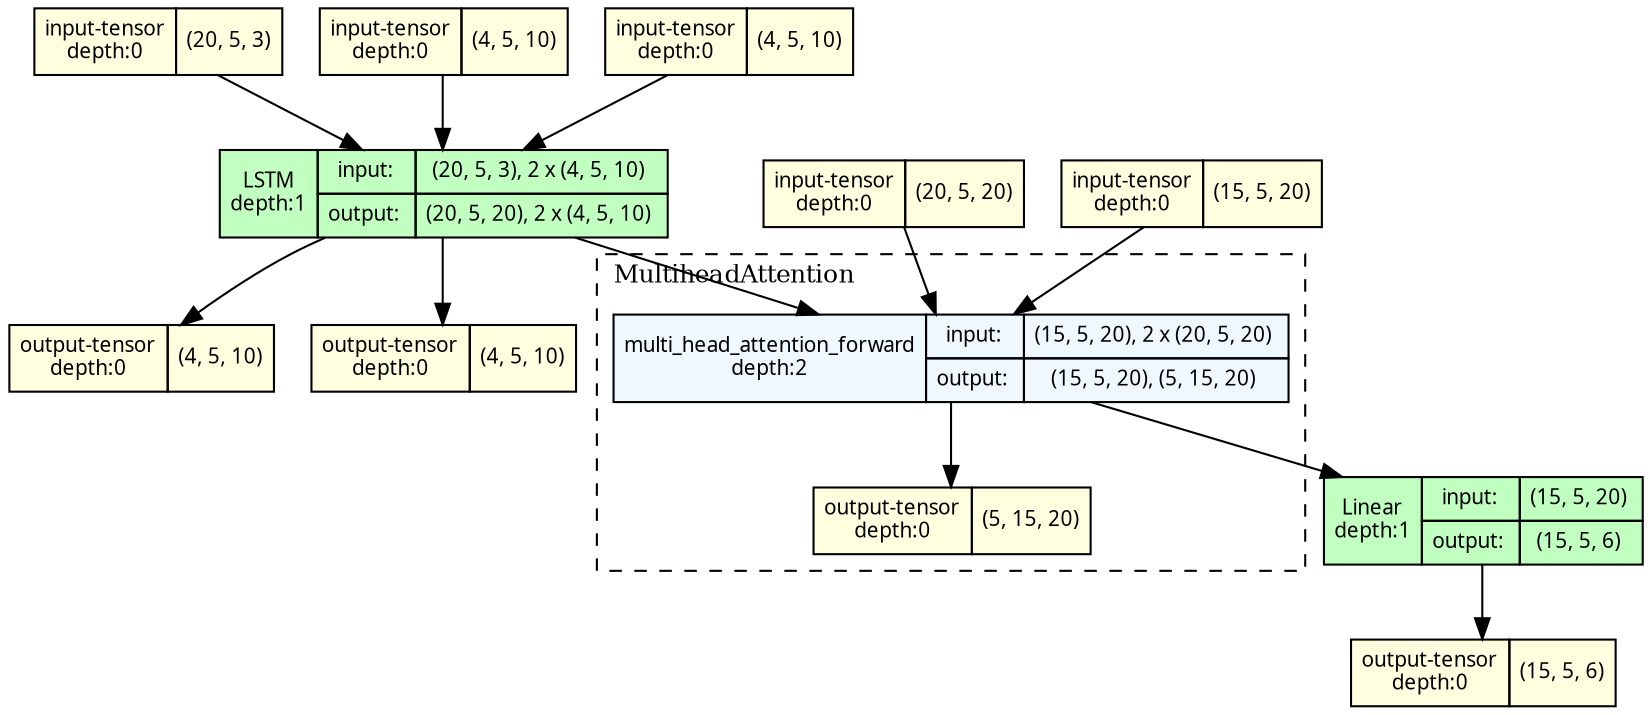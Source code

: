 strict digraph model {
	graph [ordering=in rankdir=TB size="12.0,12.0"]
	node [align=left fontname="Linux libertine" fontsize=10 height=0.2 margin=0 ranksep=0.1 shape=plaintext style=filled]
	edge [fontsize=10]
	0 [label=<
                    <TABLE BORDER="0" CELLBORDER="1"
                    CELLSPACING="0" CELLPADDING="4">
                        <TR><TD>input-tensor<BR/>depth:0</TD><TD>(20, 5, 3)</TD></TR>
                    </TABLE>> fillcolor=lightyellow]
	1 [label=<
                    <TABLE BORDER="0" CELLBORDER="1"
                    CELLSPACING="0" CELLPADDING="4">
                        <TR><TD>input-tensor<BR/>depth:0</TD><TD>(4, 5, 10)</TD></TR>
                    </TABLE>> fillcolor=lightyellow]
	2 [label=<
                    <TABLE BORDER="0" CELLBORDER="1"
                    CELLSPACING="0" CELLPADDING="4">
                        <TR><TD>input-tensor<BR/>depth:0</TD><TD>(4, 5, 10)</TD></TR>
                    </TABLE>> fillcolor=lightyellow]
	3 [label=<
                    <TABLE BORDER="0" CELLBORDER="1"
                    CELLSPACING="0" CELLPADDING="4">
                        <TR><TD>input-tensor<BR/>depth:0</TD><TD>(20, 5, 20)</TD></TR>
                    </TABLE>> fillcolor=lightyellow]
	4 [label=<
                    <TABLE BORDER="0" CELLBORDER="1"
                    CELLSPACING="0" CELLPADDING="4">
                        <TR><TD>input-tensor<BR/>depth:0</TD><TD>(15, 5, 20)</TD></TR>
                    </TABLE>> fillcolor=lightyellow]
	5 [label=<
                    <TABLE BORDER="0" CELLBORDER="1"
                    CELLSPACING="0" CELLPADDING="4">
                    <TR>
                        <TD ROWSPAN="2">LSTM<BR/>depth:1</TD>
                        <TD COLSPAN="2">input:</TD>
                        <TD COLSPAN="2">(20, 5, 3), 2 x (4, 5, 10) </TD>
                    </TR>
                    <TR>
                        <TD COLSPAN="2">output: </TD>
                        <TD COLSPAN="2">(20, 5, 20), 2 x (4, 5, 10) </TD>
                    </TR>
                    </TABLE>> fillcolor=darkseagreen1]
	6 [label=<
                    <TABLE BORDER="0" CELLBORDER="1"
                    CELLSPACING="0" CELLPADDING="4">
                        <TR><TD>output-tensor<BR/>depth:0</TD><TD>(4, 5, 10)</TD></TR>
                    </TABLE>> fillcolor=lightyellow]
	7 [label=<
                    <TABLE BORDER="0" CELLBORDER="1"
                    CELLSPACING="0" CELLPADDING="4">
                        <TR><TD>output-tensor<BR/>depth:0</TD><TD>(4, 5, 10)</TD></TR>
                    </TABLE>> fillcolor=lightyellow]
	subgraph cluster_2 {
		fontsize=12 label=MultiheadAttention labeljust=l style=dashed
		8 [label=<
                    <TABLE BORDER="0" CELLBORDER="1"
                    CELLSPACING="0" CELLPADDING="4">
                    <TR>
                        <TD ROWSPAN="2">multi_head_attention_forward<BR/>depth:2</TD>
                        <TD COLSPAN="2">input:</TD>
                        <TD COLSPAN="2">(15, 5, 20), 2 x (20, 5, 20) </TD>
                    </TR>
                    <TR>
                        <TD COLSPAN="2">output: </TD>
                        <TD COLSPAN="2">(15, 5, 20), (5, 15, 20) </TD>
                    </TR>
                    </TABLE>> fillcolor=aliceblue]
		9 [label=<
                    <TABLE BORDER="0" CELLBORDER="1"
                    CELLSPACING="0" CELLPADDING="4">
                        <TR><TD>output-tensor<BR/>depth:0</TD><TD>(5, 15, 20)</TD></TR>
                    </TABLE>> fillcolor=lightyellow]
	}
	10 [label=<
                    <TABLE BORDER="0" CELLBORDER="1"
                    CELLSPACING="0" CELLPADDING="4">
                    <TR>
                        <TD ROWSPAN="2">Linear<BR/>depth:1</TD>
                        <TD COLSPAN="2">input:</TD>
                        <TD COLSPAN="2">(15, 5, 20) </TD>
                    </TR>
                    <TR>
                        <TD COLSPAN="2">output: </TD>
                        <TD COLSPAN="2">(15, 5, 6) </TD>
                    </TR>
                    </TABLE>> fillcolor=darkseagreen1]
	11 [label=<
                    <TABLE BORDER="0" CELLBORDER="1"
                    CELLSPACING="0" CELLPADDING="4">
                        <TR><TD>output-tensor<BR/>depth:0</TD><TD>(15, 5, 6)</TD></TR>
                    </TABLE>> fillcolor=lightyellow]
	0 -> 5
	1 -> 5
	2 -> 5
	5 -> 6
	5 -> 7
	4 -> 8
	5 -> 8
	3 -> 8
	8 -> 10
	8 -> 9
	10 -> 11
}
